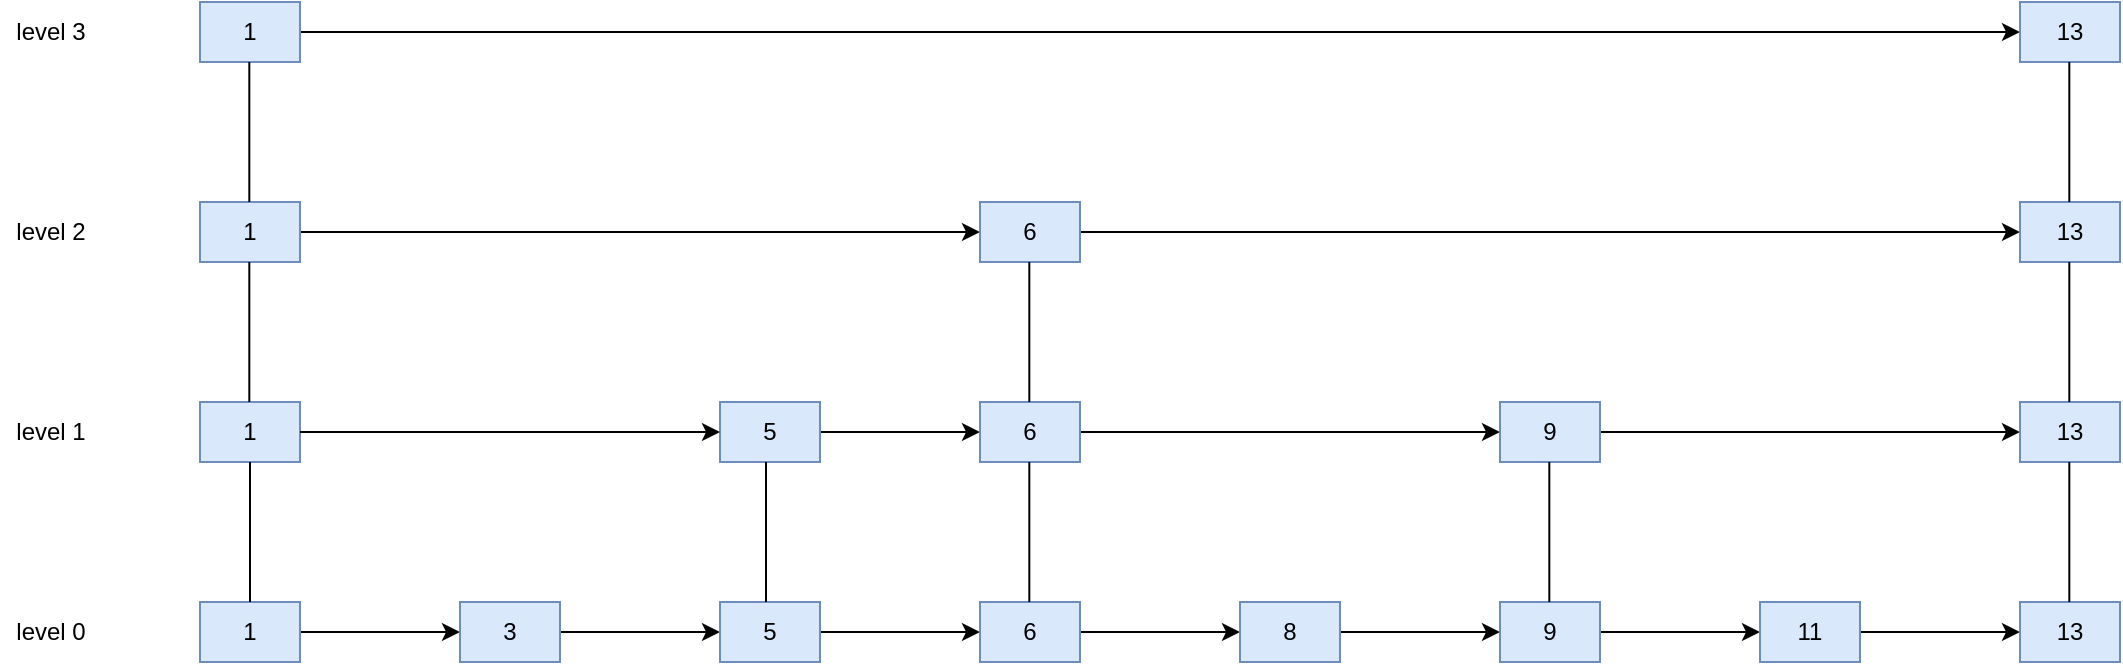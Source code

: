 <mxfile version="17.5.0" type="github">
  <diagram id="1Cl2aKxaGJRScaBJWSH4" name="Page-1">
    <mxGraphModel dx="1422" dy="774" grid="1" gridSize="10" guides="1" tooltips="1" connect="1" arrows="1" fold="1" page="1" pageScale="1" pageWidth="827" pageHeight="1169" math="0" shadow="0">
      <root>
        <mxCell id="0" />
        <mxCell id="1" parent="0" />
        <mxCell id="OpEfgw41X5oSIJhUU12Z-4" value="" style="edgeStyle=orthogonalEdgeStyle;rounded=0;orthogonalLoop=1;jettySize=auto;html=1;" edge="1" parent="1" source="OpEfgw41X5oSIJhUU12Z-2" target="OpEfgw41X5oSIJhUU12Z-3">
          <mxGeometry relative="1" as="geometry" />
        </mxCell>
        <mxCell id="OpEfgw41X5oSIJhUU12Z-2" value="1" style="rounded=0;whiteSpace=wrap;html=1;fillColor=#dae8fc;strokeColor=#6c8ebf;" vertex="1" parent="1">
          <mxGeometry x="130" y="620" width="50" height="30" as="geometry" />
        </mxCell>
        <mxCell id="OpEfgw41X5oSIJhUU12Z-6" value="" style="edgeStyle=orthogonalEdgeStyle;rounded=0;orthogonalLoop=1;jettySize=auto;html=1;" edge="1" parent="1" source="OpEfgw41X5oSIJhUU12Z-3" target="OpEfgw41X5oSIJhUU12Z-5">
          <mxGeometry relative="1" as="geometry" />
        </mxCell>
        <mxCell id="OpEfgw41X5oSIJhUU12Z-3" value="3" style="rounded=0;whiteSpace=wrap;html=1;fillColor=#dae8fc;strokeColor=#6c8ebf;" vertex="1" parent="1">
          <mxGeometry x="260" y="620" width="50" height="30" as="geometry" />
        </mxCell>
        <mxCell id="OpEfgw41X5oSIJhUU12Z-8" value="" style="edgeStyle=orthogonalEdgeStyle;rounded=0;orthogonalLoop=1;jettySize=auto;html=1;" edge="1" parent="1" source="OpEfgw41X5oSIJhUU12Z-5" target="OpEfgw41X5oSIJhUU12Z-7">
          <mxGeometry relative="1" as="geometry" />
        </mxCell>
        <mxCell id="OpEfgw41X5oSIJhUU12Z-5" value="5" style="rounded=0;whiteSpace=wrap;html=1;fillColor=#dae8fc;strokeColor=#6c8ebf;" vertex="1" parent="1">
          <mxGeometry x="390" y="620" width="50" height="30" as="geometry" />
        </mxCell>
        <mxCell id="OpEfgw41X5oSIJhUU12Z-10" value="" style="edgeStyle=orthogonalEdgeStyle;rounded=0;orthogonalLoop=1;jettySize=auto;html=1;" edge="1" parent="1" source="OpEfgw41X5oSIJhUU12Z-7" target="OpEfgw41X5oSIJhUU12Z-9">
          <mxGeometry relative="1" as="geometry" />
        </mxCell>
        <mxCell id="OpEfgw41X5oSIJhUU12Z-7" value="6" style="rounded=0;whiteSpace=wrap;html=1;fillColor=#dae8fc;strokeColor=#6c8ebf;" vertex="1" parent="1">
          <mxGeometry x="520" y="620" width="50" height="30" as="geometry" />
        </mxCell>
        <mxCell id="OpEfgw41X5oSIJhUU12Z-12" value="" style="edgeStyle=orthogonalEdgeStyle;rounded=0;orthogonalLoop=1;jettySize=auto;html=1;" edge="1" parent="1" source="OpEfgw41X5oSIJhUU12Z-9" target="OpEfgw41X5oSIJhUU12Z-11">
          <mxGeometry relative="1" as="geometry" />
        </mxCell>
        <mxCell id="OpEfgw41X5oSIJhUU12Z-9" value="8" style="rounded=0;whiteSpace=wrap;html=1;fillColor=#dae8fc;strokeColor=#6c8ebf;" vertex="1" parent="1">
          <mxGeometry x="650" y="620" width="50" height="30" as="geometry" />
        </mxCell>
        <mxCell id="OpEfgw41X5oSIJhUU12Z-14" value="" style="edgeStyle=orthogonalEdgeStyle;rounded=0;orthogonalLoop=1;jettySize=auto;html=1;" edge="1" parent="1" source="OpEfgw41X5oSIJhUU12Z-11" target="OpEfgw41X5oSIJhUU12Z-13">
          <mxGeometry relative="1" as="geometry" />
        </mxCell>
        <mxCell id="OpEfgw41X5oSIJhUU12Z-11" value="9" style="rounded=0;whiteSpace=wrap;html=1;fillColor=#dae8fc;strokeColor=#6c8ebf;" vertex="1" parent="1">
          <mxGeometry x="780" y="620" width="50" height="30" as="geometry" />
        </mxCell>
        <mxCell id="OpEfgw41X5oSIJhUU12Z-16" value="" style="edgeStyle=orthogonalEdgeStyle;rounded=0;orthogonalLoop=1;jettySize=auto;html=1;" edge="1" parent="1" source="OpEfgw41X5oSIJhUU12Z-13" target="OpEfgw41X5oSIJhUU12Z-15">
          <mxGeometry relative="1" as="geometry" />
        </mxCell>
        <mxCell id="OpEfgw41X5oSIJhUU12Z-13" value="11" style="rounded=0;whiteSpace=wrap;html=1;fillColor=#dae8fc;strokeColor=#6c8ebf;" vertex="1" parent="1">
          <mxGeometry x="910" y="620" width="50" height="30" as="geometry" />
        </mxCell>
        <mxCell id="OpEfgw41X5oSIJhUU12Z-15" value="13" style="rounded=0;whiteSpace=wrap;html=1;fillColor=#dae8fc;strokeColor=#6c8ebf;" vertex="1" parent="1">
          <mxGeometry x="1040" y="620" width="50" height="30" as="geometry" />
        </mxCell>
        <mxCell id="OpEfgw41X5oSIJhUU12Z-17" value="level 0" style="text;html=1;align=center;verticalAlign=middle;resizable=0;points=[];autosize=1;strokeColor=none;fillColor=none;" vertex="1" parent="1">
          <mxGeometry x="30" y="625" width="50" height="20" as="geometry" />
        </mxCell>
        <mxCell id="OpEfgw41X5oSIJhUU12Z-18" value="1" style="rounded=0;whiteSpace=wrap;html=1;fillColor=#dae8fc;strokeColor=#6c8ebf;" vertex="1" parent="1">
          <mxGeometry x="130" y="520" width="50" height="30" as="geometry" />
        </mxCell>
        <mxCell id="OpEfgw41X5oSIJhUU12Z-33" style="edgeStyle=orthogonalEdgeStyle;rounded=0;orthogonalLoop=1;jettySize=auto;html=1;entryX=0;entryY=0.5;entryDx=0;entryDy=0;" edge="1" parent="1" source="OpEfgw41X5oSIJhUU12Z-19" target="OpEfgw41X5oSIJhUU12Z-22">
          <mxGeometry relative="1" as="geometry" />
        </mxCell>
        <mxCell id="OpEfgw41X5oSIJhUU12Z-19" value="5" style="rounded=0;whiteSpace=wrap;html=1;fillColor=#dae8fc;strokeColor=#6c8ebf;" vertex="1" parent="1">
          <mxGeometry x="390" y="520" width="50" height="30" as="geometry" />
        </mxCell>
        <mxCell id="OpEfgw41X5oSIJhUU12Z-34" style="edgeStyle=orthogonalEdgeStyle;rounded=0;orthogonalLoop=1;jettySize=auto;html=1;entryX=0;entryY=0.5;entryDx=0;entryDy=0;" edge="1" parent="1" source="OpEfgw41X5oSIJhUU12Z-22" target="OpEfgw41X5oSIJhUU12Z-23">
          <mxGeometry relative="1" as="geometry" />
        </mxCell>
        <mxCell id="OpEfgw41X5oSIJhUU12Z-22" value="6" style="rounded=0;whiteSpace=wrap;html=1;fillColor=#dae8fc;strokeColor=#6c8ebf;" vertex="1" parent="1">
          <mxGeometry x="520" y="520" width="50" height="30" as="geometry" />
        </mxCell>
        <mxCell id="OpEfgw41X5oSIJhUU12Z-35" style="edgeStyle=orthogonalEdgeStyle;rounded=0;orthogonalLoop=1;jettySize=auto;html=1;entryX=0;entryY=0.5;entryDx=0;entryDy=0;" edge="1" parent="1" source="OpEfgw41X5oSIJhUU12Z-23" target="OpEfgw41X5oSIJhUU12Z-25">
          <mxGeometry relative="1" as="geometry" />
        </mxCell>
        <mxCell id="OpEfgw41X5oSIJhUU12Z-23" value="9" style="rounded=0;whiteSpace=wrap;html=1;fillColor=#dae8fc;strokeColor=#6c8ebf;" vertex="1" parent="1">
          <mxGeometry x="780" y="520" width="50" height="30" as="geometry" />
        </mxCell>
        <mxCell id="OpEfgw41X5oSIJhUU12Z-25" value="13" style="rounded=0;whiteSpace=wrap;html=1;fillColor=#dae8fc;strokeColor=#6c8ebf;" vertex="1" parent="1">
          <mxGeometry x="1040" y="520" width="50" height="30" as="geometry" />
        </mxCell>
        <mxCell id="OpEfgw41X5oSIJhUU12Z-26" value="level 1" style="text;html=1;align=center;verticalAlign=middle;resizable=0;points=[];autosize=1;strokeColor=none;fillColor=none;" vertex="1" parent="1">
          <mxGeometry x="30" y="525" width="50" height="20" as="geometry" />
        </mxCell>
        <mxCell id="OpEfgw41X5oSIJhUU12Z-27" value="" style="endArrow=none;html=1;rounded=0;exitX=0.5;exitY=0;exitDx=0;exitDy=0;entryX=0.5;entryY=1;entryDx=0;entryDy=0;" edge="1" parent="1" source="OpEfgw41X5oSIJhUU12Z-2" target="OpEfgw41X5oSIJhUU12Z-18">
          <mxGeometry width="50" height="50" relative="1" as="geometry">
            <mxPoint x="370" y="450" as="sourcePoint" />
            <mxPoint x="420" y="400" as="targetPoint" />
          </mxGeometry>
        </mxCell>
        <mxCell id="OpEfgw41X5oSIJhUU12Z-28" value="" style="endArrow=none;html=1;rounded=0;exitX=0.5;exitY=0;exitDx=0;exitDy=0;entryX=0.5;entryY=1;entryDx=0;entryDy=0;" edge="1" parent="1">
          <mxGeometry width="50" height="50" relative="1" as="geometry">
            <mxPoint x="413" y="620" as="sourcePoint" />
            <mxPoint x="413" y="550" as="targetPoint" />
          </mxGeometry>
        </mxCell>
        <mxCell id="OpEfgw41X5oSIJhUU12Z-29" value="" style="endArrow=none;html=1;rounded=0;exitX=0.5;exitY=0;exitDx=0;exitDy=0;entryX=0.5;entryY=1;entryDx=0;entryDy=0;" edge="1" parent="1">
          <mxGeometry width="50" height="50" relative="1" as="geometry">
            <mxPoint x="544.66" y="620" as="sourcePoint" />
            <mxPoint x="544.66" y="550" as="targetPoint" />
          </mxGeometry>
        </mxCell>
        <mxCell id="OpEfgw41X5oSIJhUU12Z-30" value="" style="endArrow=none;html=1;rounded=0;exitX=0.5;exitY=0;exitDx=0;exitDy=0;entryX=0.5;entryY=1;entryDx=0;entryDy=0;" edge="1" parent="1">
          <mxGeometry width="50" height="50" relative="1" as="geometry">
            <mxPoint x="804.66" y="620" as="sourcePoint" />
            <mxPoint x="804.66" y="550" as="targetPoint" />
          </mxGeometry>
        </mxCell>
        <mxCell id="OpEfgw41X5oSIJhUU12Z-31" value="" style="endArrow=none;html=1;rounded=0;exitX=0.5;exitY=0;exitDx=0;exitDy=0;entryX=0.5;entryY=1;entryDx=0;entryDy=0;" edge="1" parent="1">
          <mxGeometry width="50" height="50" relative="1" as="geometry">
            <mxPoint x="1064.66" y="620" as="sourcePoint" />
            <mxPoint x="1064.66" y="550" as="targetPoint" />
          </mxGeometry>
        </mxCell>
        <mxCell id="OpEfgw41X5oSIJhUU12Z-32" value="" style="endArrow=classic;html=1;rounded=0;exitX=1;exitY=0.5;exitDx=0;exitDy=0;entryX=0;entryY=0.5;entryDx=0;entryDy=0;" edge="1" parent="1" source="OpEfgw41X5oSIJhUU12Z-18" target="OpEfgw41X5oSIJhUU12Z-19">
          <mxGeometry width="50" height="50" relative="1" as="geometry">
            <mxPoint x="370" y="450" as="sourcePoint" />
            <mxPoint x="420" y="400" as="targetPoint" />
          </mxGeometry>
        </mxCell>
        <mxCell id="OpEfgw41X5oSIJhUU12Z-54" style="edgeStyle=orthogonalEdgeStyle;rounded=0;orthogonalLoop=1;jettySize=auto;html=1;entryX=0;entryY=0.5;entryDx=0;entryDy=0;" edge="1" parent="1" source="OpEfgw41X5oSIJhUU12Z-36" target="OpEfgw41X5oSIJhUU12Z-39">
          <mxGeometry relative="1" as="geometry" />
        </mxCell>
        <mxCell id="OpEfgw41X5oSIJhUU12Z-36" value="1" style="rounded=0;whiteSpace=wrap;html=1;fillColor=#dae8fc;strokeColor=#6c8ebf;" vertex="1" parent="1">
          <mxGeometry x="130" y="420" width="50" height="30" as="geometry" />
        </mxCell>
        <mxCell id="OpEfgw41X5oSIJhUU12Z-38" value="" style="endArrow=none;html=1;rounded=0;exitX=0.5;exitY=0;exitDx=0;exitDy=0;entryX=0.5;entryY=1;entryDx=0;entryDy=0;" edge="1" parent="1">
          <mxGeometry width="50" height="50" relative="1" as="geometry">
            <mxPoint x="154.66" y="520" as="sourcePoint" />
            <mxPoint x="154.66" y="450" as="targetPoint" />
          </mxGeometry>
        </mxCell>
        <mxCell id="OpEfgw41X5oSIJhUU12Z-55" style="edgeStyle=orthogonalEdgeStyle;rounded=0;orthogonalLoop=1;jettySize=auto;html=1;entryX=0;entryY=0.5;entryDx=0;entryDy=0;" edge="1" parent="1" source="OpEfgw41X5oSIJhUU12Z-39" target="OpEfgw41X5oSIJhUU12Z-40">
          <mxGeometry relative="1" as="geometry" />
        </mxCell>
        <mxCell id="OpEfgw41X5oSIJhUU12Z-39" value="6" style="rounded=0;whiteSpace=wrap;html=1;fillColor=#dae8fc;strokeColor=#6c8ebf;" vertex="1" parent="1">
          <mxGeometry x="520" y="420" width="50" height="30" as="geometry" />
        </mxCell>
        <mxCell id="OpEfgw41X5oSIJhUU12Z-40" value="13" style="rounded=0;whiteSpace=wrap;html=1;fillColor=#dae8fc;strokeColor=#6c8ebf;" vertex="1" parent="1">
          <mxGeometry x="1040" y="420" width="50" height="30" as="geometry" />
        </mxCell>
        <mxCell id="OpEfgw41X5oSIJhUU12Z-44" value="" style="endArrow=none;html=1;rounded=0;exitX=0.5;exitY=0;exitDx=0;exitDy=0;entryX=0.5;entryY=1;entryDx=0;entryDy=0;" edge="1" parent="1">
          <mxGeometry width="50" height="50" relative="1" as="geometry">
            <mxPoint x="544.66" y="520" as="sourcePoint" />
            <mxPoint x="544.66" y="450" as="targetPoint" />
          </mxGeometry>
        </mxCell>
        <mxCell id="OpEfgw41X5oSIJhUU12Z-45" value="" style="endArrow=none;html=1;rounded=0;exitX=0.5;exitY=0;exitDx=0;exitDy=0;entryX=0.5;entryY=1;entryDx=0;entryDy=0;" edge="1" parent="1">
          <mxGeometry width="50" height="50" relative="1" as="geometry">
            <mxPoint x="1064.66" y="520" as="sourcePoint" />
            <mxPoint x="1064.66" y="450" as="targetPoint" />
          </mxGeometry>
        </mxCell>
        <mxCell id="OpEfgw41X5oSIJhUU12Z-48" style="edgeStyle=orthogonalEdgeStyle;rounded=0;orthogonalLoop=1;jettySize=auto;html=1;" edge="1" parent="1" source="OpEfgw41X5oSIJhUU12Z-46" target="OpEfgw41X5oSIJhUU12Z-47">
          <mxGeometry relative="1" as="geometry" />
        </mxCell>
        <mxCell id="OpEfgw41X5oSIJhUU12Z-46" value="1" style="rounded=0;whiteSpace=wrap;html=1;fillColor=#dae8fc;strokeColor=#6c8ebf;" vertex="1" parent="1">
          <mxGeometry x="130" y="320" width="50" height="30" as="geometry" />
        </mxCell>
        <mxCell id="OpEfgw41X5oSIJhUU12Z-47" value="13" style="rounded=0;whiteSpace=wrap;html=1;fillColor=#dae8fc;strokeColor=#6c8ebf;" vertex="1" parent="1">
          <mxGeometry x="1040" y="320" width="50" height="30" as="geometry" />
        </mxCell>
        <mxCell id="OpEfgw41X5oSIJhUU12Z-49" value="" style="endArrow=none;html=1;rounded=0;exitX=0.5;exitY=0;exitDx=0;exitDy=0;entryX=0.5;entryY=1;entryDx=0;entryDy=0;" edge="1" parent="1">
          <mxGeometry width="50" height="50" relative="1" as="geometry">
            <mxPoint x="154.66" y="420" as="sourcePoint" />
            <mxPoint x="154.66" y="350" as="targetPoint" />
          </mxGeometry>
        </mxCell>
        <mxCell id="OpEfgw41X5oSIJhUU12Z-50" value="" style="endArrow=none;html=1;rounded=0;exitX=0.5;exitY=0;exitDx=0;exitDy=0;entryX=0.5;entryY=1;entryDx=0;entryDy=0;" edge="1" parent="1">
          <mxGeometry width="50" height="50" relative="1" as="geometry">
            <mxPoint x="1064.66" y="420" as="sourcePoint" />
            <mxPoint x="1064.66" y="350" as="targetPoint" />
          </mxGeometry>
        </mxCell>
        <mxCell id="OpEfgw41X5oSIJhUU12Z-51" value="level 2" style="text;html=1;align=center;verticalAlign=middle;resizable=0;points=[];autosize=1;strokeColor=none;fillColor=none;" vertex="1" parent="1">
          <mxGeometry x="30" y="425" width="50" height="20" as="geometry" />
        </mxCell>
        <mxCell id="OpEfgw41X5oSIJhUU12Z-52" value="level 3" style="text;html=1;align=center;verticalAlign=middle;resizable=0;points=[];autosize=1;strokeColor=none;fillColor=none;" vertex="1" parent="1">
          <mxGeometry x="30" y="325" width="50" height="20" as="geometry" />
        </mxCell>
      </root>
    </mxGraphModel>
  </diagram>
</mxfile>
